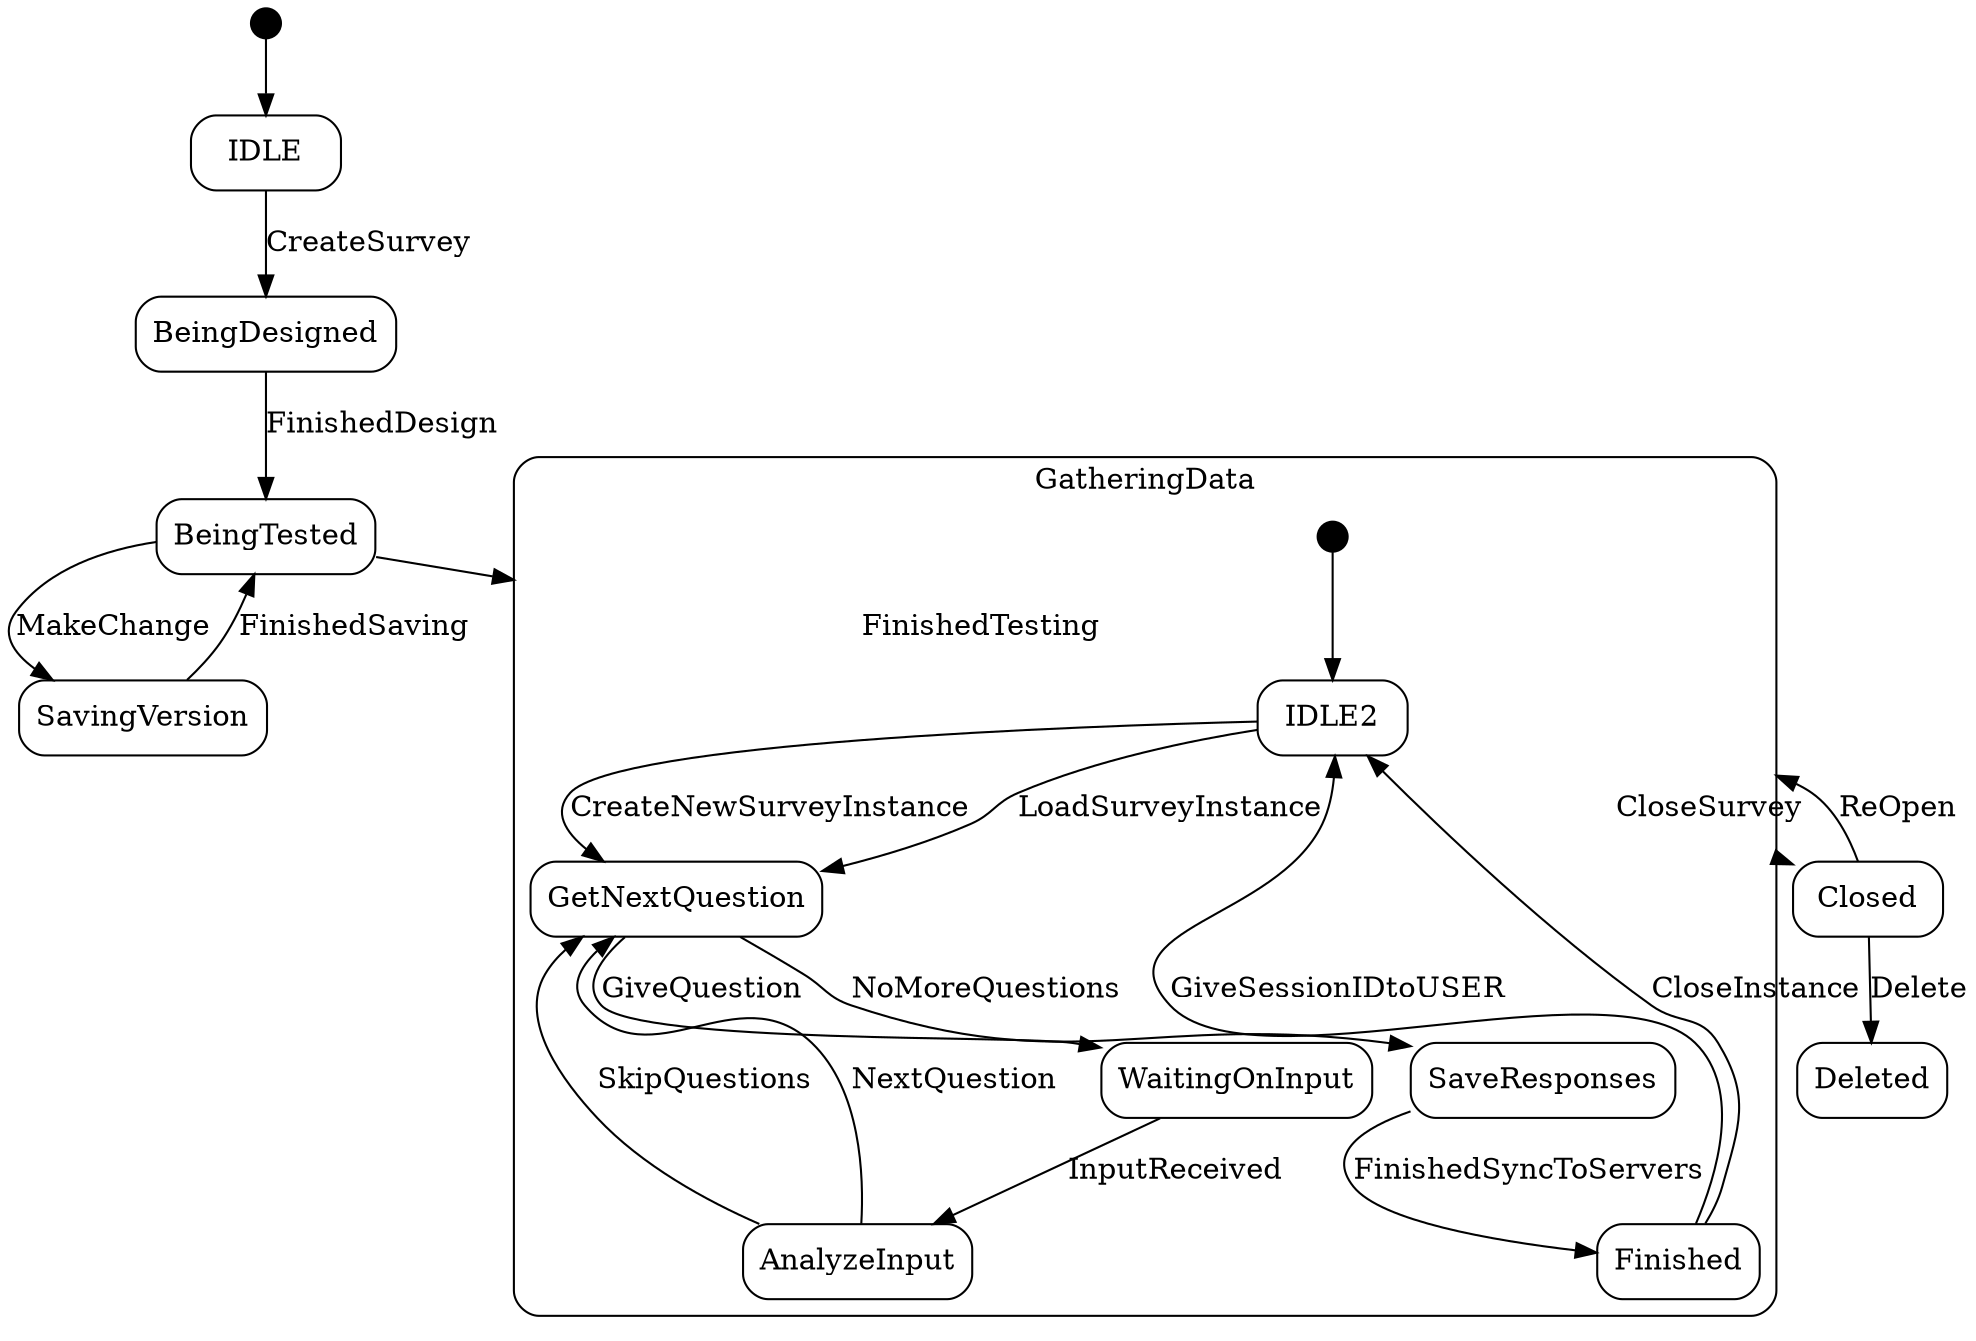 // Code generated by Umple 1.22.0.5146

digraph "Survey_State_Diagram" {
  compound = true;
  size="80,10"

  // Class: Model

    // Top Level StateMachine: sm
    
    // Start states are shown as a black circle
    node [shape = point, fillcolor="black", width=0.2 ];
    start_Model_sm [ tooltip = "Class Model, SM sm, State start" ];
    
        
    // Format for normal states
    node [shape = rectangle, width=1,style=rounded];
    
      // State: IDLE

      Model_sm_IDLE [label = IDLE, tooltip = "Class Model, SM sm, State IDLE"];
      // End State: IDLE

      // State: BeingDesigned

      Model_sm_BeingDesigned [label = BeingDesigned, tooltip = "Class Model, SM sm, State BeingDesigned"];
      // End State: BeingDesigned

      // State: BeingTested

      Model_sm_BeingTested [label = BeingTested, tooltip = "Class Model, SM sm, State BeingTested"];
      // End State: BeingTested

      // State: SavingVersion

      Model_sm_SavingVersion [label = SavingVersion, tooltip = "Class Model, SM sm, State SavingVersion"];
      // End State: SavingVersion

      // State: GatheringData

     subgraph clusterModel_sm_GatheringData {
      label = "GatheringData";
      style = rounded;

      // Bottom Level StateMachine: GatheringData
      
      // Start states are shown as a black circle
      node [shape = point, fillcolor="black", width=0.2 ];
      start_Model_GatheringData [ tooltip = "Class Model, SM sm, State GatheringData.start" ];
      
            
      // Format for normal states
      node [shape = rectangle, width=1,style=rounded];
      
        // State: IDLE2

        Model_smGatheringData_IDLE2 [label = IDLE2, tooltip = "Class Model, SM sm, State GatheringData.IDLE2"];
        // End State: IDLE2

        // State: WaitingOnInput

        Model_smGatheringData_WaitingOnInput [label = WaitingOnInput, tooltip = "Class Model, SM sm, State GatheringData.WaitingOnInput"];
        // End State: WaitingOnInput

        // State: AnalyzeInput

        Model_smGatheringData_AnalyzeInput [label = AnalyzeInput, tooltip = "Class Model, SM sm, State GatheringData.AnalyzeInput"];
        // End State: AnalyzeInput

        // State: GetNextQuestion

        Model_smGatheringData_GetNextQuestion [label = GetNextQuestion, tooltip = "Class Model, SM sm, State GatheringData.GetNextQuestion"];
        // End State: GetNextQuestion

        // State: SaveResponses

        Model_smGatheringData_SaveResponses [label = SaveResponses, tooltip = "Class Model, SM sm, State GatheringData.SaveResponses"];
        // End State: SaveResponses

        // State: Finished

        Model_smGatheringData_Finished [label = Finished, tooltip = "Class Model, SM sm, State GatheringData.Finished"];
        // End State: Finished
      // End Bottom Level StateMachine: GatheringData
     }
      // End State: GatheringData

      // State: Closed

      Model_sm_Closed [label = Closed, tooltip = "Class Model, SM sm, State Closed"];
      // End State: Closed

      // State: Deleted

      Model_sm_Deleted [label = Deleted, tooltip = "Class Model, SM sm, State Deleted"];
      // End State: Deleted
    // End Top Level StateMachine: sm

  // All transitions
    start_Model_sm -> Model_sm_IDLE [  tooltip = "start to IDLE" ] ;
    Model_sm_IDLE -> Model_sm_BeingDesigned [  label = "CreateSurvey", tooltip = "From IDLE to BeingDesigned on CreateSurvey" ] ;
  
  Model_sm_BeingDesigned -> Model_sm_BeingTested [  label = "FinishedDesign", tooltip = "From BeingDesigned to BeingTested on FinishedDesign" ] ;
  
  Model_sm_SavingVersion -> Model_sm_BeingTested [  label = "FinishedSaving", tooltip = "From SavingVersion to BeingTested on FinishedSaving" ] ;
  
  Model_sm_BeingTested -> Model_sm_SavingVersion [  label = "MakeChange", tooltip = "From BeingTested to SavingVersion on MakeChange" ] ;
  
  Model_sm_BeingTested -> Model_smGatheringData_IDLE2 [  lhead=clusterModel_sm_GatheringData,  label = "FinishedTesting", tooltip = "From BeingTested to GatheringData on FinishedTesting" ] ;
  
  Model_sm_Closed -> Model_smGatheringData_IDLE2 [  lhead=clusterModel_sm_GatheringData,  label = "ReOpen", tooltip = "From Closed to GatheringData on ReOpen" ] ;
  
  start_Model_GatheringData -> Model_smGatheringData_IDLE2 [  tooltip = "start to GatheringData.IDLE2" ] ;
    Model_smGatheringData_Finished -> Model_smGatheringData_IDLE2 [  label = "GiveSessionIDtoUSER", tooltip = "From GatheringData.Finished to GatheringData.IDLE2 on GiveSessionIDtoUSER" ] ;
  
  Model_smGatheringData_Finished -> Model_smGatheringData_IDLE2 [  label = "CloseInstance", tooltip = "From GatheringData.Finished to GatheringData.IDLE2 on CloseInstance" ] ;
  
  Model_smGatheringData_GetNextQuestion -> Model_smGatheringData_WaitingOnInput [  label = "GiveQuestion", tooltip = "From GatheringData.GetNextQuestion to GatheringData.WaitingOnInput on GiveQuestion" ] ;
  
  Model_smGatheringData_WaitingOnInput -> Model_smGatheringData_AnalyzeInput [  label = "InputReceived", tooltip = "From GatheringData.WaitingOnInput to GatheringData.AnalyzeInput on InputReceived" ] ;
  
  Model_smGatheringData_IDLE2 -> Model_smGatheringData_GetNextQuestion [  label = "CreateNewSurveyInstance", tooltip = "From GatheringData.IDLE2 to GatheringData.GetNextQuestion on CreateNewSurveyInstance" ] ;
  
  Model_smGatheringData_IDLE2 -> Model_smGatheringData_GetNextQuestion [  label = "LoadSurveyInstance", tooltip = "From GatheringData.IDLE2 to GatheringData.GetNextQuestion on LoadSurveyInstance" ] ;
  
  Model_smGatheringData_AnalyzeInput -> Model_smGatheringData_GetNextQuestion [  label = "SkipQuestions", tooltip = "From GatheringData.AnalyzeInput to GatheringData.GetNextQuestion on SkipQuestions" ] ;
  
  Model_smGatheringData_AnalyzeInput -> Model_smGatheringData_GetNextQuestion [  label = "NextQuestion", tooltip = "From GatheringData.AnalyzeInput to GatheringData.GetNextQuestion on NextQuestion" ] ;
  
  Model_smGatheringData_GetNextQuestion -> Model_smGatheringData_SaveResponses [  label = "NoMoreQuestions", tooltip = "From GatheringData.GetNextQuestion to GatheringData.SaveResponses on NoMoreQuestions" ] ;
  
  Model_smGatheringData_SaveResponses -> Model_smGatheringData_Finished [  label = "FinishedSyncToServers", tooltip = "From GatheringData.SaveResponses to GatheringData.Finished on FinishedSyncToServers" ] ;
  
  Model_smGatheringData_IDLE2 -> Model_sm_Closed [  ltail=clusterModel_sm_GatheringData,  label = "CloseSurvey", tooltip = "From GatheringData to Closed on CloseSurvey" ] ;
  
  Model_sm_Closed -> Model_sm_Deleted [  label = "Delete", tooltip = "From Closed to Deleted on Delete" ] ;
  

}
